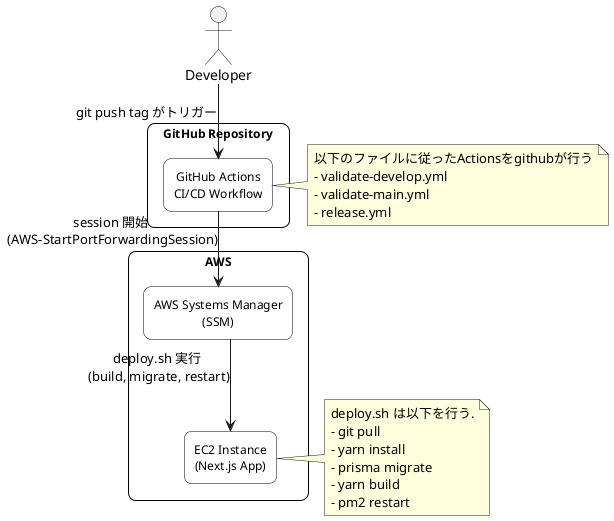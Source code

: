 @startuml
skinparam linetype ortho
skinparam defaultTextAlignment center
skinparam NoteTextAlignment left
skinparam rectangle {
  BackgroundColor White
  BorderColor Black
  FontSize 12
  RoundCorner 15
}

actor Developer

rectangle "GitHub Repository" {
  rectangle "GitHub Actions\nCI/CD Workflow" as Actions
}

rectangle "AWS" {
  rectangle "AWS Systems Manager\n(SSM)" as SSM
  rectangle "EC2 Instance\n(Next.js App)" as EC2
}

Developer --> Actions : git push tag がトリガー
Actions --> SSM : session 開始 \n(AWS-StartPortForwardingSession)
SSM --> EC2 : deploy.sh 実行 \n(build, migrate, restart)

note right of Actions
以下のファイルに従ったActionsをgithubが行う
- validate-develop.yml
- validate-main.yml
- release.yml
end note

note right of EC2
deploy.sh は以下を行う.
- git pull
- yarn install
- prisma migrate
- yarn build
- pm2 restart
end note
@enduml